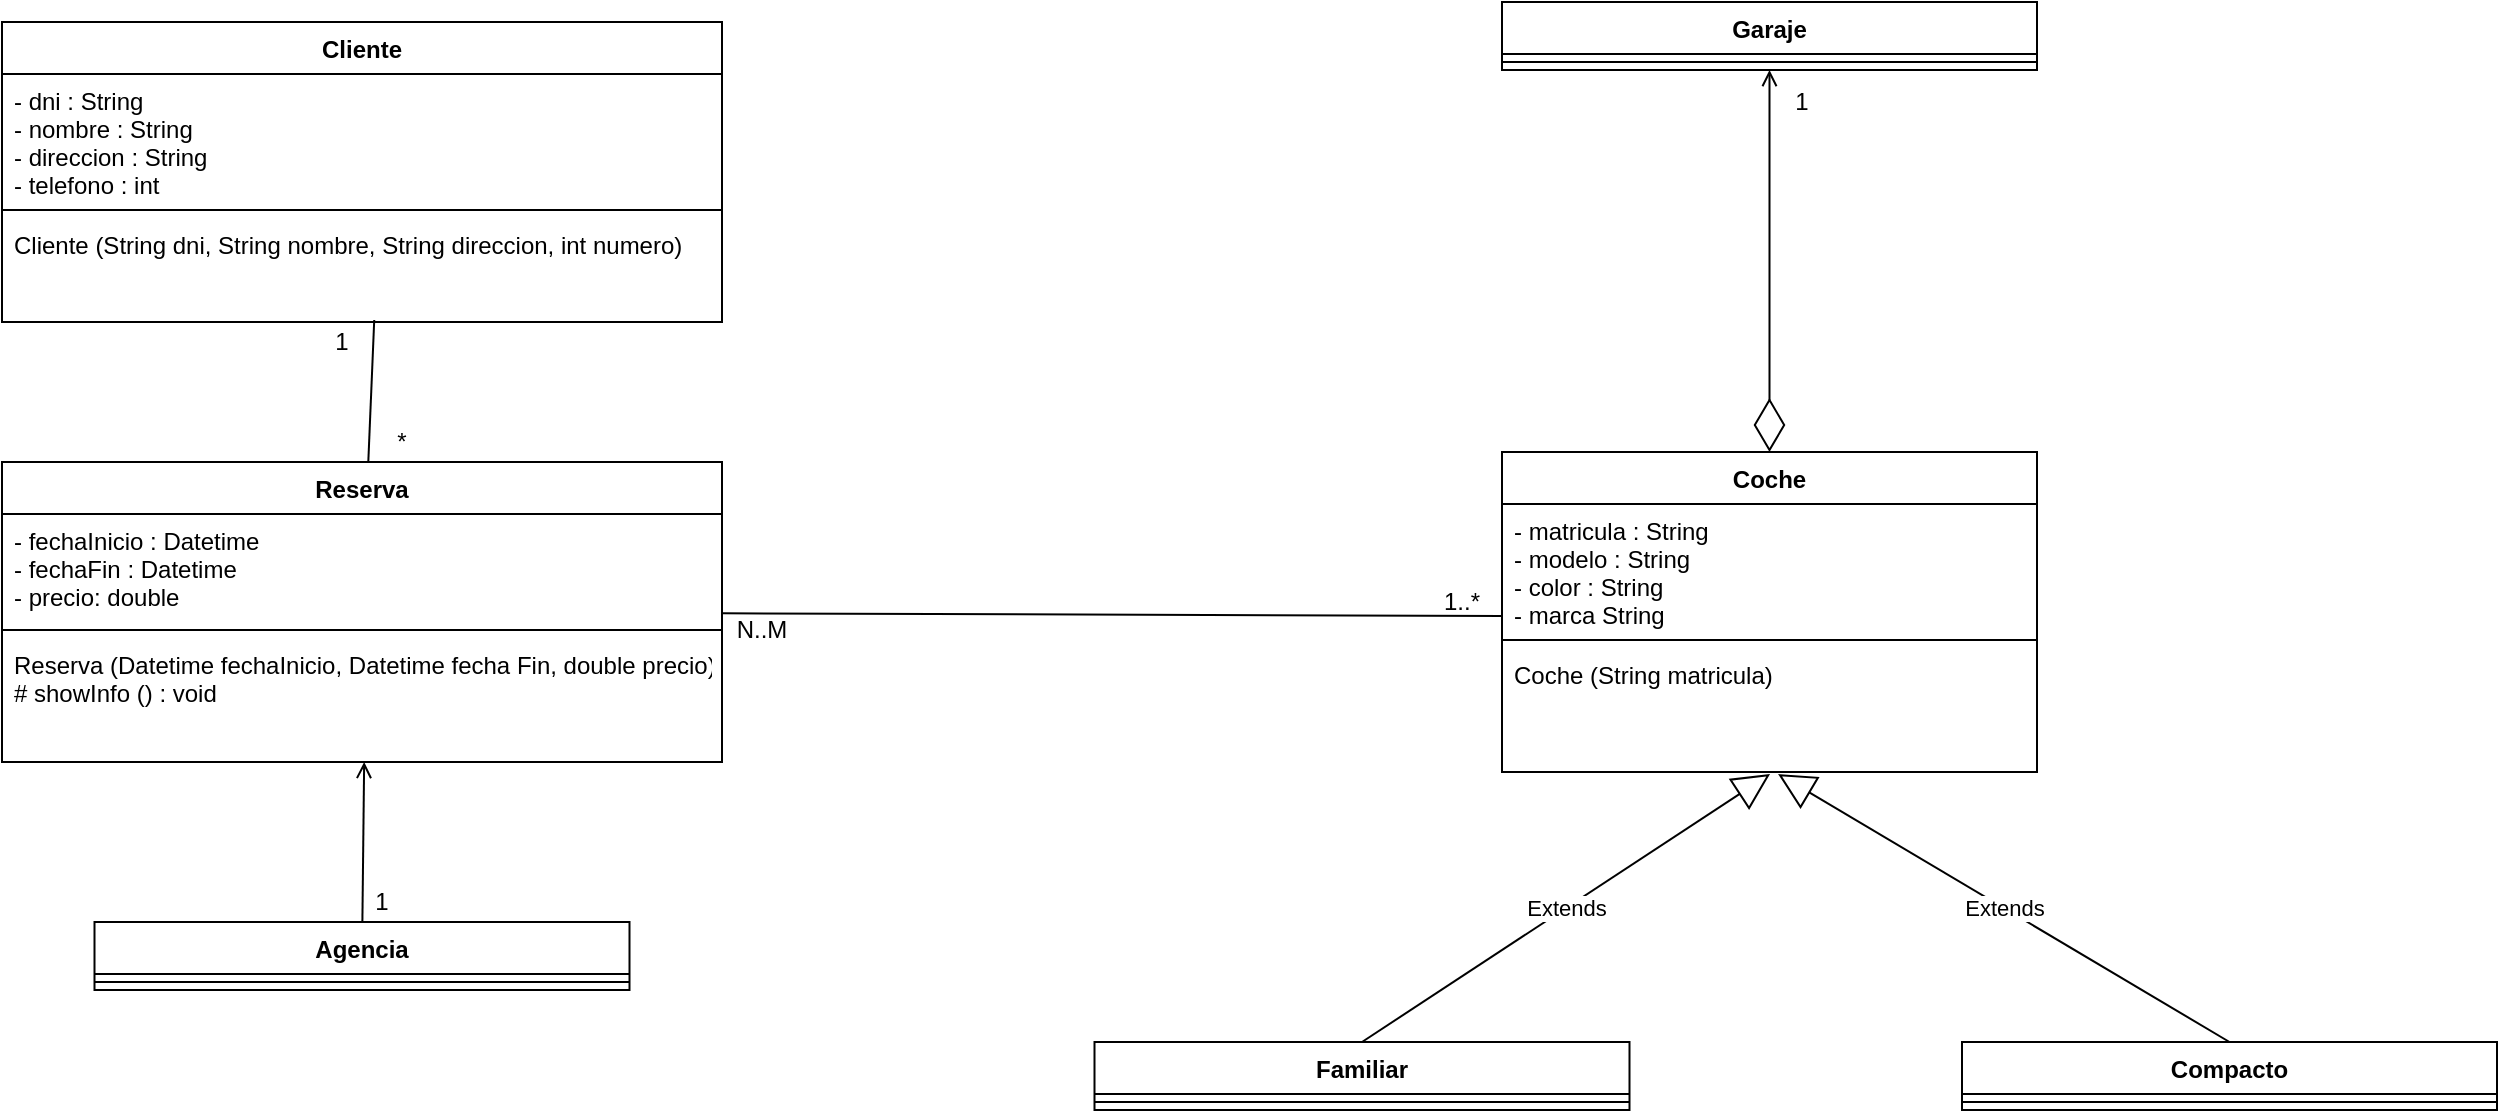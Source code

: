 <mxfile version="13.7.9" type="device"><diagram id="2-Lt1MBjAvjdr8qnDO9f" name="Página-1"><mxGraphModel dx="517" dy="799" grid="1" gridSize="10" guides="1" tooltips="1" connect="1" arrows="1" fold="1" page="1" pageScale="1" pageWidth="1169" pageHeight="827" math="0" shadow="0"><root><mxCell id="0"/><mxCell id="1" parent="0"/><mxCell id="OY_0NOVLZUeAM03QdP7C-29" value="1" style="text;html=1;strokeColor=none;fillColor=none;align=center;verticalAlign=middle;whiteSpace=wrap;rounded=0;" parent="1" vertex="1"><mxGeometry x="280" y="260" width="40" height="20" as="geometry"/></mxCell><mxCell id="OY_0NOVLZUeAM03QdP7C-30" value="*" style="text;html=1;strokeColor=none;fillColor=none;align=center;verticalAlign=middle;whiteSpace=wrap;rounded=0;" parent="1" vertex="1"><mxGeometry x="310" y="310" width="40" height="20" as="geometry"/></mxCell><mxCell id="XTeUkMm93J_ikLlEHdiW-2" value="" style="endArrow=diamondThin;endFill=0;endSize=24;html=1;exitX=0.5;exitY=1;exitDx=0;exitDy=0;entryX=0.5;entryY=0;entryDx=0;entryDy=0;startArrow=open;startFill=0;" parent="1" source="SAutbOIykYrLugp5bIPm-1" edge="1" target="OY_0NOVLZUeAM03QdP7C-9"><mxGeometry width="160" relative="1" as="geometry"><mxPoint x="640" y="110" as="sourcePoint"/><mxPoint x="1090" y="220" as="targetPoint"/></mxGeometry></mxCell><mxCell id="XTeUkMm93J_ikLlEHdiW-4" value="N..M" style="text;html=1;strokeColor=none;fillColor=none;align=center;verticalAlign=middle;whiteSpace=wrap;rounded=0;" parent="1" vertex="1"><mxGeometry x="490" y="404" width="40" height="20" as="geometry"/></mxCell><mxCell id="XTeUkMm93J_ikLlEHdiW-5" value="1..*" style="text;html=1;strokeColor=none;fillColor=none;align=center;verticalAlign=middle;whiteSpace=wrap;rounded=0;" parent="1" vertex="1"><mxGeometry x="840" y="390" width="40" height="20" as="geometry"/></mxCell><mxCell id="SAutbOIykYrLugp5bIPm-18" style="edgeStyle=none;rounded=0;orthogonalLoop=1;jettySize=auto;html=1;entryX=0.517;entryY=0.981;entryDx=0;entryDy=0;entryPerimeter=0;endArrow=none;endFill=0;" edge="1" parent="1" source="OY_0NOVLZUeAM03QdP7C-13" target="OY_0NOVLZUeAM03QdP7C-4"><mxGeometry relative="1" as="geometry"/></mxCell><mxCell id="SAutbOIykYrLugp5bIPm-21" style="edgeStyle=none;rounded=0;orthogonalLoop=1;jettySize=auto;html=1;entryX=0;entryY=0.875;entryDx=0;entryDy=0;entryPerimeter=0;endArrow=none;endFill=0;" edge="1" parent="1" source="OY_0NOVLZUeAM03QdP7C-13" target="OY_0NOVLZUeAM03QdP7C-10"><mxGeometry relative="1" as="geometry"/></mxCell><mxCell id="OY_0NOVLZUeAM03QdP7C-13" value="Reserva" style="swimlane;fontStyle=1;align=center;verticalAlign=top;childLayout=stackLayout;horizontal=1;startSize=26;horizontalStack=0;resizeParent=1;resizeParentMax=0;resizeLast=0;collapsible=1;marginBottom=0;" parent="1" vertex="1"><mxGeometry x="130" y="330" width="360" height="150" as="geometry"/></mxCell><mxCell id="OY_0NOVLZUeAM03QdP7C-14" value="- fechaInicio : Datetime&#10;- fechaFin : Datetime&#10;- precio: double" style="text;strokeColor=none;fillColor=none;align=left;verticalAlign=top;spacingLeft=4;spacingRight=4;overflow=hidden;rotatable=0;points=[[0,0.5],[1,0.5]];portConstraint=eastwest;" parent="OY_0NOVLZUeAM03QdP7C-13" vertex="1"><mxGeometry y="26" width="360" height="54" as="geometry"/></mxCell><mxCell id="OY_0NOVLZUeAM03QdP7C-15" value="" style="line;strokeWidth=1;fillColor=none;align=left;verticalAlign=middle;spacingTop=-1;spacingLeft=3;spacingRight=3;rotatable=0;labelPosition=right;points=[];portConstraint=eastwest;" parent="OY_0NOVLZUeAM03QdP7C-13" vertex="1"><mxGeometry y="80" width="360" height="8" as="geometry"/></mxCell><mxCell id="OY_0NOVLZUeAM03QdP7C-16" value="Reserva (Datetime fechaInicio, Datetime fecha Fin, double precio)&#10;# showInfo () : void" style="text;strokeColor=none;fillColor=none;align=left;verticalAlign=top;spacingLeft=4;spacingRight=4;overflow=hidden;rotatable=0;points=[[0,0.5],[1,0.5]];portConstraint=eastwest;" parent="OY_0NOVLZUeAM03QdP7C-13" vertex="1"><mxGeometry y="88" width="360" height="62" as="geometry"/></mxCell><mxCell id="SAutbOIykYrLugp5bIPm-1" value="Garaje" style="swimlane;fontStyle=1;align=center;verticalAlign=top;childLayout=stackLayout;horizontal=1;startSize=26;horizontalStack=0;resizeParent=1;resizeParentMax=0;resizeLast=0;collapsible=1;marginBottom=0;" vertex="1" parent="1"><mxGeometry x="880" y="100" width="267.5" height="34" as="geometry"><mxRectangle x="482.5" y="110" width="80" height="26" as="alternateBounds"/></mxGeometry></mxCell><mxCell id="SAutbOIykYrLugp5bIPm-3" value="" style="line;strokeWidth=1;fillColor=none;align=left;verticalAlign=middle;spacingTop=-1;spacingLeft=3;spacingRight=3;rotatable=0;labelPosition=right;points=[];portConstraint=eastwest;" vertex="1" parent="SAutbOIykYrLugp5bIPm-1"><mxGeometry y="26" width="267.5" height="8" as="geometry"/></mxCell><mxCell id="OY_0NOVLZUeAM03QdP7C-9" value="Coche" style="swimlane;fontStyle=1;align=center;verticalAlign=top;childLayout=stackLayout;horizontal=1;startSize=26;horizontalStack=0;resizeParent=1;resizeParentMax=0;resizeLast=0;collapsible=1;marginBottom=0;" parent="1" vertex="1"><mxGeometry x="880" y="325" width="267.5" height="160" as="geometry"><mxRectangle x="482.5" y="110" width="80" height="26" as="alternateBounds"/></mxGeometry></mxCell><mxCell id="OY_0NOVLZUeAM03QdP7C-10" value="- matricula : String&#10;- modelo : String&#10;- color : String&#10;- marca String" style="text;strokeColor=none;fillColor=none;align=left;verticalAlign=top;spacingLeft=4;spacingRight=4;overflow=hidden;rotatable=0;points=[[0,0.5],[1,0.5]];portConstraint=eastwest;" parent="OY_0NOVLZUeAM03QdP7C-9" vertex="1"><mxGeometry y="26" width="267.5" height="64" as="geometry"/></mxCell><mxCell id="OY_0NOVLZUeAM03QdP7C-11" value="" style="line;strokeWidth=1;fillColor=none;align=left;verticalAlign=middle;spacingTop=-1;spacingLeft=3;spacingRight=3;rotatable=0;labelPosition=right;points=[];portConstraint=eastwest;" parent="OY_0NOVLZUeAM03QdP7C-9" vertex="1"><mxGeometry y="90" width="267.5" height="8" as="geometry"/></mxCell><mxCell id="OY_0NOVLZUeAM03QdP7C-12" value="Coche (String matricula)" style="text;strokeColor=none;fillColor=none;align=left;verticalAlign=top;spacingLeft=4;spacingRight=4;overflow=hidden;rotatable=0;points=[[0,0.5],[1,0.5]];portConstraint=eastwest;" parent="OY_0NOVLZUeAM03QdP7C-9" vertex="1"><mxGeometry y="98" width="267.5" height="62" as="geometry"/></mxCell><mxCell id="OY_0NOVLZUeAM03QdP7C-1" value="Cliente" style="swimlane;fontStyle=1;align=center;verticalAlign=top;childLayout=stackLayout;horizontal=1;startSize=26;horizontalStack=0;resizeParent=1;resizeParentMax=0;resizeLast=0;collapsible=1;marginBottom=0;" parent="1" vertex="1"><mxGeometry x="130" y="110" width="360" height="150" as="geometry"/></mxCell><mxCell id="OY_0NOVLZUeAM03QdP7C-2" value="- dni : String&#10;- nombre : String&#10;- direccion : String&#10;- telefono : int" style="text;strokeColor=none;fillColor=none;align=left;verticalAlign=top;spacingLeft=4;spacingRight=4;overflow=hidden;rotatable=0;points=[[0,0.5],[1,0.5]];portConstraint=eastwest;" parent="OY_0NOVLZUeAM03QdP7C-1" vertex="1"><mxGeometry y="26" width="360" height="64" as="geometry"/></mxCell><mxCell id="OY_0NOVLZUeAM03QdP7C-3" value="" style="line;strokeWidth=1;fillColor=none;align=left;verticalAlign=middle;spacingTop=-1;spacingLeft=3;spacingRight=3;rotatable=0;labelPosition=right;points=[];portConstraint=eastwest;" parent="OY_0NOVLZUeAM03QdP7C-1" vertex="1"><mxGeometry y="90" width="360" height="8" as="geometry"/></mxCell><mxCell id="OY_0NOVLZUeAM03QdP7C-4" value="Cliente (String dni, String nombre, String direccion, int numero)&#10;" style="text;strokeColor=none;fillColor=none;align=left;verticalAlign=top;spacingLeft=4;spacingRight=4;overflow=hidden;rotatable=0;points=[[0,0.5],[1,0.5]];portConstraint=eastwest;" parent="OY_0NOVLZUeAM03QdP7C-1" vertex="1"><mxGeometry y="98" width="360" height="52" as="geometry"/></mxCell><mxCell id="SAutbOIykYrLugp5bIPm-17" style="rounded=0;orthogonalLoop=1;jettySize=auto;html=1;entryX=0.503;entryY=1;entryDx=0;entryDy=0;entryPerimeter=0;endArrow=open;endFill=0;startArrow=none;startFill=0;" edge="1" parent="1" source="SAutbOIykYrLugp5bIPm-5" target="OY_0NOVLZUeAM03QdP7C-16"><mxGeometry relative="1" as="geometry"/></mxCell><mxCell id="SAutbOIykYrLugp5bIPm-5" value="Agencia" style="swimlane;fontStyle=1;align=center;verticalAlign=top;childLayout=stackLayout;horizontal=1;startSize=26;horizontalStack=0;resizeParent=1;resizeParentMax=0;resizeLast=0;collapsible=1;marginBottom=0;" vertex="1" parent="1"><mxGeometry x="176.25" y="560" width="267.5" height="34" as="geometry"><mxRectangle x="482.5" y="110" width="80" height="26" as="alternateBounds"/></mxGeometry></mxCell><mxCell id="SAutbOIykYrLugp5bIPm-7" value="" style="line;strokeWidth=1;fillColor=none;align=left;verticalAlign=middle;spacingTop=-1;spacingLeft=3;spacingRight=3;rotatable=0;labelPosition=right;points=[];portConstraint=eastwest;" vertex="1" parent="SAutbOIykYrLugp5bIPm-5"><mxGeometry y="26" width="267.5" height="8" as="geometry"/></mxCell><mxCell id="SAutbOIykYrLugp5bIPm-9" value="Compacto" style="swimlane;fontStyle=1;align=center;verticalAlign=top;childLayout=stackLayout;horizontal=1;startSize=26;horizontalStack=0;resizeParent=1;resizeParentMax=0;resizeLast=0;collapsible=1;marginBottom=0;" vertex="1" parent="1"><mxGeometry x="1110" y="620" width="267.5" height="34" as="geometry"><mxRectangle x="482.5" y="110" width="80" height="26" as="alternateBounds"/></mxGeometry></mxCell><mxCell id="SAutbOIykYrLugp5bIPm-11" value="" style="line;strokeWidth=1;fillColor=none;align=left;verticalAlign=middle;spacingTop=-1;spacingLeft=3;spacingRight=3;rotatable=0;labelPosition=right;points=[];portConstraint=eastwest;" vertex="1" parent="SAutbOIykYrLugp5bIPm-9"><mxGeometry y="26" width="267.5" height="8" as="geometry"/></mxCell><mxCell id="SAutbOIykYrLugp5bIPm-13" value="Familiar" style="swimlane;fontStyle=1;align=center;verticalAlign=top;childLayout=stackLayout;horizontal=1;startSize=26;horizontalStack=0;resizeParent=1;resizeParentMax=0;resizeLast=0;collapsible=1;marginBottom=0;" vertex="1" parent="1"><mxGeometry x="676.25" y="620" width="267.5" height="34" as="geometry"><mxRectangle x="482.5" y="110" width="80" height="26" as="alternateBounds"/></mxGeometry></mxCell><mxCell id="SAutbOIykYrLugp5bIPm-15" value="" style="line;strokeWidth=1;fillColor=none;align=left;verticalAlign=middle;spacingTop=-1;spacingLeft=3;spacingRight=3;rotatable=0;labelPosition=right;points=[];portConstraint=eastwest;" vertex="1" parent="SAutbOIykYrLugp5bIPm-13"><mxGeometry y="26" width="267.5" height="8" as="geometry"/></mxCell><mxCell id="SAutbOIykYrLugp5bIPm-19" value="Extends" style="endArrow=block;endSize=16;endFill=0;html=1;entryX=0.501;entryY=1.016;entryDx=0;entryDy=0;entryPerimeter=0;exitX=0.5;exitY=0;exitDx=0;exitDy=0;" edge="1" parent="1" source="SAutbOIykYrLugp5bIPm-13" target="OY_0NOVLZUeAM03QdP7C-12"><mxGeometry width="160" relative="1" as="geometry"><mxPoint x="800" y="576.5" as="sourcePoint"/><mxPoint x="960" y="576.5" as="targetPoint"/></mxGeometry></mxCell><mxCell id="SAutbOIykYrLugp5bIPm-20" value="Extends" style="endArrow=block;endSize=16;endFill=0;html=1;entryX=0.516;entryY=1.016;entryDx=0;entryDy=0;entryPerimeter=0;exitX=0.5;exitY=0;exitDx=0;exitDy=0;" edge="1" parent="1" source="SAutbOIykYrLugp5bIPm-9" target="OY_0NOVLZUeAM03QdP7C-12"><mxGeometry width="160" relative="1" as="geometry"><mxPoint x="1173.48" y="604.01" as="sourcePoint"/><mxPoint x="1377.497" y="470.002" as="targetPoint"/></mxGeometry></mxCell><mxCell id="SAutbOIykYrLugp5bIPm-23" value="1" style="text;html=1;strokeColor=none;fillColor=none;align=center;verticalAlign=middle;whiteSpace=wrap;rounded=0;" vertex="1" parent="1"><mxGeometry x="300" y="540" width="40" height="20" as="geometry"/></mxCell><mxCell id="SAutbOIykYrLugp5bIPm-24" value="1" style="text;html=1;strokeColor=none;fillColor=none;align=center;verticalAlign=middle;whiteSpace=wrap;rounded=0;" vertex="1" parent="1"><mxGeometry x="1010" y="140" width="40" height="20" as="geometry"/></mxCell></root></mxGraphModel></diagram></mxfile>